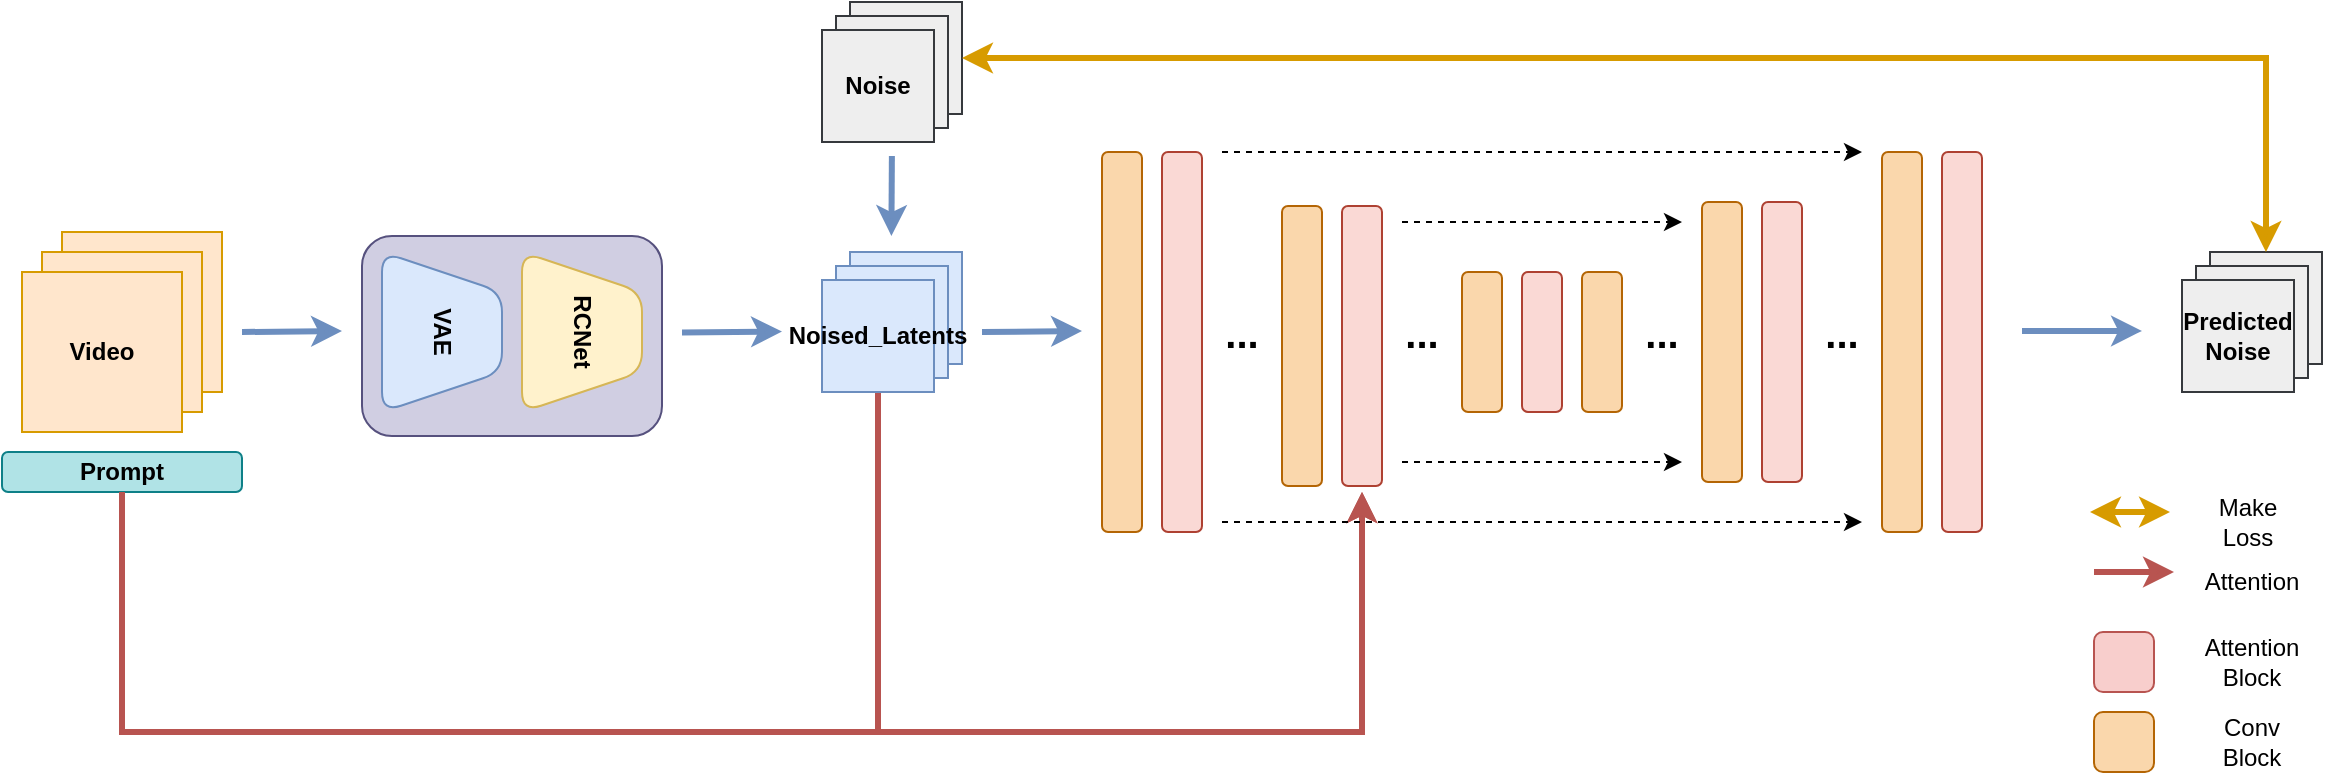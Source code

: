 <mxfile version="21.5.1" type="github">
  <diagram name="第 1 页" id="GUdmcjWF9E9t4015Ca2q">
    <mxGraphModel dx="1176" dy="653" grid="1" gridSize="10" guides="1" tooltips="1" connect="1" arrows="1" fold="1" page="1" pageScale="1" pageWidth="827" pageHeight="1169" math="0" shadow="0">
      <root>
        <mxCell id="0" />
        <mxCell id="1" parent="0" />
        <mxCell id="tXhUYLvb_TP6XZ-ZbwBq-10" value="" style="endArrow=classic;html=1;rounded=0;fillColor=#dae8fc;strokeColor=#6c8ebf;strokeWidth=3;" edge="1" parent="1">
          <mxGeometry width="50" height="50" relative="1" as="geometry">
            <mxPoint x="160" y="200" as="sourcePoint" />
            <mxPoint x="210" y="199.5" as="targetPoint" />
          </mxGeometry>
        </mxCell>
        <mxCell id="tXhUYLvb_TP6XZ-ZbwBq-15" value="" style="endArrow=classic;html=1;rounded=0;fillColor=#dae8fc;strokeColor=#6c8ebf;strokeWidth=3;" edge="1" parent="1">
          <mxGeometry width="50" height="50" relative="1" as="geometry">
            <mxPoint x="380" y="200.25" as="sourcePoint" />
            <mxPoint x="430" y="199.75" as="targetPoint" />
          </mxGeometry>
        </mxCell>
        <mxCell id="tXhUYLvb_TP6XZ-ZbwBq-22" value="&lt;b&gt;Prompt&lt;/b&gt;" style="rounded=1;whiteSpace=wrap;html=1;fillColor=#b0e3e6;strokeColor=#0e8088;" vertex="1" parent="1">
          <mxGeometry x="40" y="260" width="120" height="20" as="geometry" />
        </mxCell>
        <mxCell id="tXhUYLvb_TP6XZ-ZbwBq-23" style="edgeStyle=orthogonalEdgeStyle;rounded=0;orthogonalLoop=1;jettySize=auto;html=1;exitX=0.5;exitY=1;exitDx=0;exitDy=0;" edge="1" parent="1" source="tXhUYLvb_TP6XZ-ZbwBq-22" target="tXhUYLvb_TP6XZ-ZbwBq-22">
          <mxGeometry relative="1" as="geometry" />
        </mxCell>
        <mxCell id="tXhUYLvb_TP6XZ-ZbwBq-24" value="" style="endArrow=classic;html=1;rounded=0;fillColor=#dae8fc;strokeColor=#6c8ebf;strokeWidth=3;" edge="1" parent="1">
          <mxGeometry width="50" height="50" relative="1" as="geometry">
            <mxPoint x="530" y="200" as="sourcePoint" />
            <mxPoint x="580" y="199.5" as="targetPoint" />
          </mxGeometry>
        </mxCell>
        <mxCell id="tXhUYLvb_TP6XZ-ZbwBq-60" value="" style="group" vertex="1" connectable="0" parent="1">
          <mxGeometry x="50" y="150" width="100" height="100" as="geometry" />
        </mxCell>
        <mxCell id="tXhUYLvb_TP6XZ-ZbwBq-1" value="" style="whiteSpace=wrap;html=1;aspect=fixed;fillColor=#ffe6cc;strokeColor=#d79b00;container=0;" vertex="1" parent="tXhUYLvb_TP6XZ-ZbwBq-60">
          <mxGeometry x="20" width="80" height="80" as="geometry" />
        </mxCell>
        <mxCell id="tXhUYLvb_TP6XZ-ZbwBq-2" value="" style="whiteSpace=wrap;html=1;aspect=fixed;fillColor=#ffe6cc;strokeColor=#d79b00;container=0;" vertex="1" parent="tXhUYLvb_TP6XZ-ZbwBq-60">
          <mxGeometry x="10" y="10" width="80" height="80" as="geometry" />
        </mxCell>
        <mxCell id="tXhUYLvb_TP6XZ-ZbwBq-4" value="&lt;b&gt;Video&lt;/b&gt;" style="whiteSpace=wrap;html=1;aspect=fixed;fillColor=#ffe6cc;strokeColor=#d79b00;container=0;" vertex="1" parent="tXhUYLvb_TP6XZ-ZbwBq-60">
          <mxGeometry y="20" width="80" height="80" as="geometry" />
        </mxCell>
        <mxCell id="tXhUYLvb_TP6XZ-ZbwBq-61" value="" style="group" vertex="1" connectable="0" parent="1">
          <mxGeometry x="220" y="152" width="150" height="100" as="geometry" />
        </mxCell>
        <mxCell id="tXhUYLvb_TP6XZ-ZbwBq-21" value="" style="rounded=1;whiteSpace=wrap;html=1;glass=0;fillStyle=auto;shadow=0;fillColor=#d0cee2;strokeColor=#56517e;" vertex="1" parent="tXhUYLvb_TP6XZ-ZbwBq-61">
          <mxGeometry width="150" height="100" as="geometry" />
        </mxCell>
        <mxCell id="tXhUYLvb_TP6XZ-ZbwBq-9" value="&lt;b&gt;VAE&lt;/b&gt;" style="shape=trapezoid;perimeter=trapezoidPerimeter;whiteSpace=wrap;html=1;fixedSize=1;rotation=90;fillColor=#dae8fc;strokeColor=#6c8ebf;rounded=1;" vertex="1" parent="tXhUYLvb_TP6XZ-ZbwBq-61">
          <mxGeometry y="18" width="80" height="60" as="geometry" />
        </mxCell>
        <mxCell id="tXhUYLvb_TP6XZ-ZbwBq-17" value="&lt;b&gt;RCNet&lt;/b&gt;" style="shape=trapezoid;perimeter=trapezoidPerimeter;whiteSpace=wrap;html=1;fixedSize=1;rotation=90;fillColor=#fff2cc;strokeColor=#d6b656;rounded=1;" vertex="1" parent="tXhUYLvb_TP6XZ-ZbwBq-61">
          <mxGeometry x="70" y="18" width="80" height="60" as="geometry" />
        </mxCell>
        <mxCell id="tXhUYLvb_TP6XZ-ZbwBq-63" value="" style="whiteSpace=wrap;html=1;aspect=fixed;fillColor=#eeeeee;strokeColor=#36393d;" vertex="1" parent="1">
          <mxGeometry x="464" y="35" width="56" height="56" as="geometry" />
        </mxCell>
        <mxCell id="tXhUYLvb_TP6XZ-ZbwBq-64" value="" style="whiteSpace=wrap;html=1;aspect=fixed;fillColor=#eeeeee;strokeColor=#36393d;" vertex="1" parent="1">
          <mxGeometry x="457" y="42" width="56" height="56" as="geometry" />
        </mxCell>
        <mxCell id="tXhUYLvb_TP6XZ-ZbwBq-65" value="&lt;b&gt;Noise&lt;/b&gt;" style="whiteSpace=wrap;html=1;aspect=fixed;fillColor=#eeeeee;strokeColor=#36393d;" vertex="1" parent="1">
          <mxGeometry x="450" y="49" width="56" height="56" as="geometry" />
        </mxCell>
        <mxCell id="tXhUYLvb_TP6XZ-ZbwBq-76" value="" style="endArrow=classic;html=1;rounded=0;fillColor=#dae8fc;strokeColor=#6c8ebf;strokeWidth=3;" edge="1" parent="1">
          <mxGeometry width="50" height="50" relative="1" as="geometry">
            <mxPoint x="484.94" y="112" as="sourcePoint" />
            <mxPoint x="484.7" y="152" as="targetPoint" />
          </mxGeometry>
        </mxCell>
        <mxCell id="tXhUYLvb_TP6XZ-ZbwBq-91" value="" style="endArrow=classic;html=1;rounded=0;exitX=0.5;exitY=1;exitDx=0;exitDy=0;fillColor=#f8cecc;strokeColor=#b85450;strokeWidth=3;" edge="1" parent="1" source="tXhUYLvb_TP6XZ-ZbwBq-22">
          <mxGeometry width="50" height="50" relative="1" as="geometry">
            <mxPoint x="90" y="450" as="sourcePoint" />
            <mxPoint x="720" y="280" as="targetPoint" />
            <Array as="points">
              <mxPoint x="100" y="400" />
              <mxPoint x="720" y="400" />
            </Array>
          </mxGeometry>
        </mxCell>
        <mxCell id="tXhUYLvb_TP6XZ-ZbwBq-99" value="" style="endArrow=classic;html=1;rounded=0;strokeWidth=3;fillColor=#dae8fc;strokeColor=#6c8ebf;" edge="1" parent="1">
          <mxGeometry width="50" height="50" relative="1" as="geometry">
            <mxPoint x="1050" y="199.47" as="sourcePoint" />
            <mxPoint x="1110" y="199.47" as="targetPoint" />
          </mxGeometry>
        </mxCell>
        <mxCell id="tXhUYLvb_TP6XZ-ZbwBq-100" value="" style="whiteSpace=wrap;html=1;aspect=fixed;fillColor=#eeeeee;strokeColor=#36393d;" vertex="1" parent="1">
          <mxGeometry x="1144" y="160" width="56" height="56" as="geometry" />
        </mxCell>
        <mxCell id="tXhUYLvb_TP6XZ-ZbwBq-101" value="" style="whiteSpace=wrap;html=1;aspect=fixed;fillColor=#eeeeee;strokeColor=#36393d;" vertex="1" parent="1">
          <mxGeometry x="1137" y="167" width="56" height="56" as="geometry" />
        </mxCell>
        <mxCell id="tXhUYLvb_TP6XZ-ZbwBq-102" value="&lt;b&gt;Predicted&lt;br&gt;Noise&lt;br&gt;&lt;/b&gt;" style="whiteSpace=wrap;html=1;aspect=fixed;fillColor=#eeeeee;strokeColor=#36393d;" vertex="1" parent="1">
          <mxGeometry x="1130" y="174" width="56" height="56" as="geometry" />
        </mxCell>
        <mxCell id="tXhUYLvb_TP6XZ-ZbwBq-103" value="" style="endArrow=classic;startArrow=classic;html=1;rounded=0;exitX=1;exitY=0.5;exitDx=0;exitDy=0;entryX=0.5;entryY=0;entryDx=0;entryDy=0;fillColor=#ffe6cc;strokeColor=#d79b00;strokeWidth=3;" edge="1" parent="1" source="tXhUYLvb_TP6XZ-ZbwBq-63" target="tXhUYLvb_TP6XZ-ZbwBq-100">
          <mxGeometry width="50" height="50" relative="1" as="geometry">
            <mxPoint x="740" y="170" as="sourcePoint" />
            <mxPoint x="1150" y="50" as="targetPoint" />
            <Array as="points">
              <mxPoint x="1172" y="63" />
            </Array>
          </mxGeometry>
        </mxCell>
        <mxCell id="tXhUYLvb_TP6XZ-ZbwBq-95" style="edgeStyle=orthogonalEdgeStyle;rounded=0;orthogonalLoop=1;jettySize=auto;html=1;exitX=0.5;exitY=1;exitDx=0;exitDy=0;fillColor=#f8cecc;strokeColor=#b85450;strokeWidth=3;" edge="1" parent="1" source="tXhUYLvb_TP6XZ-ZbwBq-14">
          <mxGeometry relative="1" as="geometry">
            <mxPoint x="720" y="280" as="targetPoint" />
            <Array as="points">
              <mxPoint x="478" y="400" />
              <mxPoint x="720" y="400" />
              <mxPoint x="720" y="280" />
            </Array>
          </mxGeometry>
        </mxCell>
        <mxCell id="tXhUYLvb_TP6XZ-ZbwBq-106" value="" style="group" vertex="1" connectable="0" parent="1">
          <mxGeometry x="450" y="160" width="70" height="70" as="geometry" />
        </mxCell>
        <mxCell id="tXhUYLvb_TP6XZ-ZbwBq-12" value="" style="whiteSpace=wrap;html=1;aspect=fixed;fillColor=#dae8fc;strokeColor=#6c8ebf;" vertex="1" parent="tXhUYLvb_TP6XZ-ZbwBq-106">
          <mxGeometry x="14" width="56" height="56" as="geometry" />
        </mxCell>
        <mxCell id="tXhUYLvb_TP6XZ-ZbwBq-13" value="" style="whiteSpace=wrap;html=1;aspect=fixed;fillColor=#dae8fc;strokeColor=#6c8ebf;" vertex="1" parent="tXhUYLvb_TP6XZ-ZbwBq-106">
          <mxGeometry x="7" y="7" width="56" height="56" as="geometry" />
        </mxCell>
        <mxCell id="tXhUYLvb_TP6XZ-ZbwBq-14" value="&lt;b&gt;Noised_Latents&lt;/b&gt;" style="whiteSpace=wrap;html=1;aspect=fixed;fillColor=#dae8fc;strokeColor=#6c8ebf;" vertex="1" parent="tXhUYLvb_TP6XZ-ZbwBq-106">
          <mxGeometry y="14" width="56" height="56" as="geometry" />
        </mxCell>
        <mxCell id="tXhUYLvb_TP6XZ-ZbwBq-131" value="" style="group" vertex="1" connectable="0" parent="1">
          <mxGeometry x="590" y="110" width="440" height="190" as="geometry" />
        </mxCell>
        <mxCell id="tXhUYLvb_TP6XZ-ZbwBq-38" value="" style="rounded=1;whiteSpace=wrap;html=1;fillColor=#fad7ac;strokeColor=#b46504;" vertex="1" parent="tXhUYLvb_TP6XZ-ZbwBq-131">
          <mxGeometry x="180" y="60" width="20" height="70" as="geometry" />
        </mxCell>
        <mxCell id="tXhUYLvb_TP6XZ-ZbwBq-39" value="" style="rounded=1;whiteSpace=wrap;html=1;fillColor=#fad9d5;strokeColor=#ae4132;" vertex="1" parent="tXhUYLvb_TP6XZ-ZbwBq-131">
          <mxGeometry x="210" y="60" width="20" height="70" as="geometry" />
        </mxCell>
        <mxCell id="tXhUYLvb_TP6XZ-ZbwBq-40" value="" style="rounded=1;whiteSpace=wrap;html=1;fillColor=#fad9d5;strokeColor=#ae4132;" vertex="1" parent="tXhUYLvb_TP6XZ-ZbwBq-131">
          <mxGeometry x="330" y="25" width="20" height="140" as="geometry" />
        </mxCell>
        <mxCell id="tXhUYLvb_TP6XZ-ZbwBq-49" value="&lt;font style=&quot;font-size: 20px;&quot;&gt;&lt;b&gt;...&lt;/b&gt;&lt;/font&gt;" style="text;html=1;strokeColor=none;fillColor=none;align=center;verticalAlign=middle;whiteSpace=wrap;rounded=0;" vertex="1" parent="tXhUYLvb_TP6XZ-ZbwBq-131">
          <mxGeometry x="340" y="75" width="60" height="30" as="geometry" />
        </mxCell>
        <mxCell id="tXhUYLvb_TP6XZ-ZbwBq-50" value="&lt;font style=&quot;font-size: 20px;&quot;&gt;&lt;b&gt;...&lt;/b&gt;&lt;/font&gt;" style="text;html=1;strokeColor=none;fillColor=none;align=center;verticalAlign=middle;whiteSpace=wrap;rounded=0;" vertex="1" parent="tXhUYLvb_TP6XZ-ZbwBq-131">
          <mxGeometry x="250" y="75" width="60" height="30" as="geometry" />
        </mxCell>
        <mxCell id="tXhUYLvb_TP6XZ-ZbwBq-80" value="" style="rounded=1;whiteSpace=wrap;html=1;fillColor=#fad9d5;strokeColor=#ae4132;" vertex="1" parent="tXhUYLvb_TP6XZ-ZbwBq-131">
          <mxGeometry x="420" width="20" height="190" as="geometry" />
        </mxCell>
        <mxCell id="tXhUYLvb_TP6XZ-ZbwBq-81" value="" style="rounded=1;whiteSpace=wrap;html=1;fillColor=#fad7ac;strokeColor=#b46504;" vertex="1" parent="tXhUYLvb_TP6XZ-ZbwBq-131">
          <mxGeometry x="390" width="20" height="190" as="geometry" />
        </mxCell>
        <mxCell id="tXhUYLvb_TP6XZ-ZbwBq-85" value="" style="rounded=1;whiteSpace=wrap;html=1;fillColor=#fad7ac;strokeColor=#b46504;" vertex="1" parent="tXhUYLvb_TP6XZ-ZbwBq-131">
          <mxGeometry x="240" y="60" width="20" height="70" as="geometry" />
        </mxCell>
        <mxCell id="tXhUYLvb_TP6XZ-ZbwBq-86" value="" style="rounded=1;whiteSpace=wrap;html=1;fillColor=#fad7ac;strokeColor=#b46504;" vertex="1" parent="tXhUYLvb_TP6XZ-ZbwBq-131">
          <mxGeometry x="300" y="25" width="20" height="140" as="geometry" />
        </mxCell>
        <mxCell id="tXhUYLvb_TP6XZ-ZbwBq-121" value="" style="rounded=1;whiteSpace=wrap;html=1;fillColor=#fad7ac;strokeColor=#b46504;" vertex="1" parent="tXhUYLvb_TP6XZ-ZbwBq-131">
          <mxGeometry width="20" height="190" as="geometry" />
        </mxCell>
        <mxCell id="tXhUYLvb_TP6XZ-ZbwBq-122" value="" style="rounded=1;whiteSpace=wrap;html=1;fillColor=#fad9d5;strokeColor=#ae4132;" vertex="1" parent="tXhUYLvb_TP6XZ-ZbwBq-131">
          <mxGeometry x="30" width="20" height="190" as="geometry" />
        </mxCell>
        <mxCell id="tXhUYLvb_TP6XZ-ZbwBq-123" value="&lt;font style=&quot;font-size: 20px;&quot;&gt;&lt;b&gt;...&lt;/b&gt;&lt;/font&gt;" style="text;html=1;strokeColor=none;fillColor=none;align=center;verticalAlign=middle;whiteSpace=wrap;rounded=0;" vertex="1" parent="tXhUYLvb_TP6XZ-ZbwBq-131">
          <mxGeometry x="40" y="75" width="60" height="30" as="geometry" />
        </mxCell>
        <mxCell id="tXhUYLvb_TP6XZ-ZbwBq-124" value="" style="endArrow=classic;html=1;rounded=0;dashed=1;" edge="1" parent="tXhUYLvb_TP6XZ-ZbwBq-131">
          <mxGeometry width="50" height="50" relative="1" as="geometry">
            <mxPoint x="60" as="sourcePoint" />
            <mxPoint x="380" as="targetPoint" />
          </mxGeometry>
        </mxCell>
        <mxCell id="tXhUYLvb_TP6XZ-ZbwBq-125" value="" style="endArrow=classic;html=1;rounded=0;dashed=1;" edge="1" parent="tXhUYLvb_TP6XZ-ZbwBq-131">
          <mxGeometry width="50" height="50" relative="1" as="geometry">
            <mxPoint x="150" y="35" as="sourcePoint" />
            <mxPoint x="290" y="35" as="targetPoint" />
          </mxGeometry>
        </mxCell>
        <mxCell id="tXhUYLvb_TP6XZ-ZbwBq-126" value="" style="endArrow=classic;html=1;rounded=0;dashed=1;" edge="1" parent="tXhUYLvb_TP6XZ-ZbwBq-131">
          <mxGeometry width="50" height="50" relative="1" as="geometry">
            <mxPoint x="150" y="155" as="sourcePoint" />
            <mxPoint x="290" y="155" as="targetPoint" />
          </mxGeometry>
        </mxCell>
        <mxCell id="tXhUYLvb_TP6XZ-ZbwBq-127" value="" style="endArrow=classic;html=1;rounded=0;dashed=1;" edge="1" parent="tXhUYLvb_TP6XZ-ZbwBq-131">
          <mxGeometry width="50" height="50" relative="1" as="geometry">
            <mxPoint x="60" y="185" as="sourcePoint" />
            <mxPoint x="380" y="185" as="targetPoint" />
          </mxGeometry>
        </mxCell>
        <mxCell id="tXhUYLvb_TP6XZ-ZbwBq-128" value="" style="rounded=1;whiteSpace=wrap;html=1;fillColor=#fad7ac;strokeColor=#b46504;" vertex="1" parent="tXhUYLvb_TP6XZ-ZbwBq-131">
          <mxGeometry x="90" y="27" width="20" height="140" as="geometry" />
        </mxCell>
        <mxCell id="tXhUYLvb_TP6XZ-ZbwBq-129" value="" style="rounded=1;whiteSpace=wrap;html=1;fillColor=#fad9d5;strokeColor=#ae4132;" vertex="1" parent="tXhUYLvb_TP6XZ-ZbwBq-131">
          <mxGeometry x="120" y="27" width="20" height="140" as="geometry" />
        </mxCell>
        <mxCell id="tXhUYLvb_TP6XZ-ZbwBq-130" value="&lt;font style=&quot;font-size: 20px;&quot;&gt;&lt;b&gt;...&lt;/b&gt;&lt;/font&gt;" style="text;html=1;strokeColor=none;fillColor=none;align=center;verticalAlign=middle;whiteSpace=wrap;rounded=0;" vertex="1" parent="tXhUYLvb_TP6XZ-ZbwBq-131">
          <mxGeometry x="130" y="75" width="60" height="30" as="geometry" />
        </mxCell>
        <mxCell id="tXhUYLvb_TP6XZ-ZbwBq-132" value="" style="rounded=1;whiteSpace=wrap;html=1;fillColor=#f8cecc;strokeColor=#b85450;" vertex="1" parent="1">
          <mxGeometry x="1086" y="350" width="30" height="30" as="geometry" />
        </mxCell>
        <mxCell id="tXhUYLvb_TP6XZ-ZbwBq-133" value="Attention Block" style="text;html=1;strokeColor=none;fillColor=none;align=center;verticalAlign=middle;whiteSpace=wrap;rounded=0;" vertex="1" parent="1">
          <mxGeometry x="1135" y="350" width="60" height="30" as="geometry" />
        </mxCell>
        <mxCell id="tXhUYLvb_TP6XZ-ZbwBq-134" value="" style="rounded=1;whiteSpace=wrap;html=1;fillColor=#fad7ac;strokeColor=#b46504;" vertex="1" parent="1">
          <mxGeometry x="1086" y="390" width="30" height="30" as="geometry" />
        </mxCell>
        <mxCell id="tXhUYLvb_TP6XZ-ZbwBq-155" value="Conv&lt;br&gt;Block" style="text;html=1;strokeColor=none;fillColor=none;align=center;verticalAlign=middle;whiteSpace=wrap;rounded=0;" vertex="1" parent="1">
          <mxGeometry x="1135" y="390" width="60" height="30" as="geometry" />
        </mxCell>
        <mxCell id="tXhUYLvb_TP6XZ-ZbwBq-156" value="" style="endArrow=classic;html=1;rounded=0;fillColor=#ffe6cc;strokeColor=#d79b00;startArrow=classic;strokeWidth=3;" edge="1" parent="1">
          <mxGeometry width="50" height="50" relative="1" as="geometry">
            <mxPoint x="1084" y="290" as="sourcePoint" />
            <mxPoint x="1124" y="290" as="targetPoint" />
          </mxGeometry>
        </mxCell>
        <mxCell id="tXhUYLvb_TP6XZ-ZbwBq-158" value="Make&lt;br&gt;Loss" style="text;html=1;strokeColor=none;fillColor=none;align=center;verticalAlign=middle;whiteSpace=wrap;rounded=0;" vertex="1" parent="1">
          <mxGeometry x="1133" y="280" width="60" height="30" as="geometry" />
        </mxCell>
        <mxCell id="tXhUYLvb_TP6XZ-ZbwBq-159" value="" style="endArrow=classic;html=1;rounded=0;fillColor=#f8cecc;strokeColor=#b85450;startArrow=none;strokeWidth=3;startFill=0;" edge="1" parent="1">
          <mxGeometry width="50" height="50" relative="1" as="geometry">
            <mxPoint x="1086" y="320" as="sourcePoint" />
            <mxPoint x="1126" y="320" as="targetPoint" />
          </mxGeometry>
        </mxCell>
        <mxCell id="tXhUYLvb_TP6XZ-ZbwBq-161" value="Attention" style="text;html=1;strokeColor=none;fillColor=none;align=center;verticalAlign=middle;whiteSpace=wrap;rounded=0;" vertex="1" parent="1">
          <mxGeometry x="1135" y="310" width="60" height="30" as="geometry" />
        </mxCell>
      </root>
    </mxGraphModel>
  </diagram>
</mxfile>
